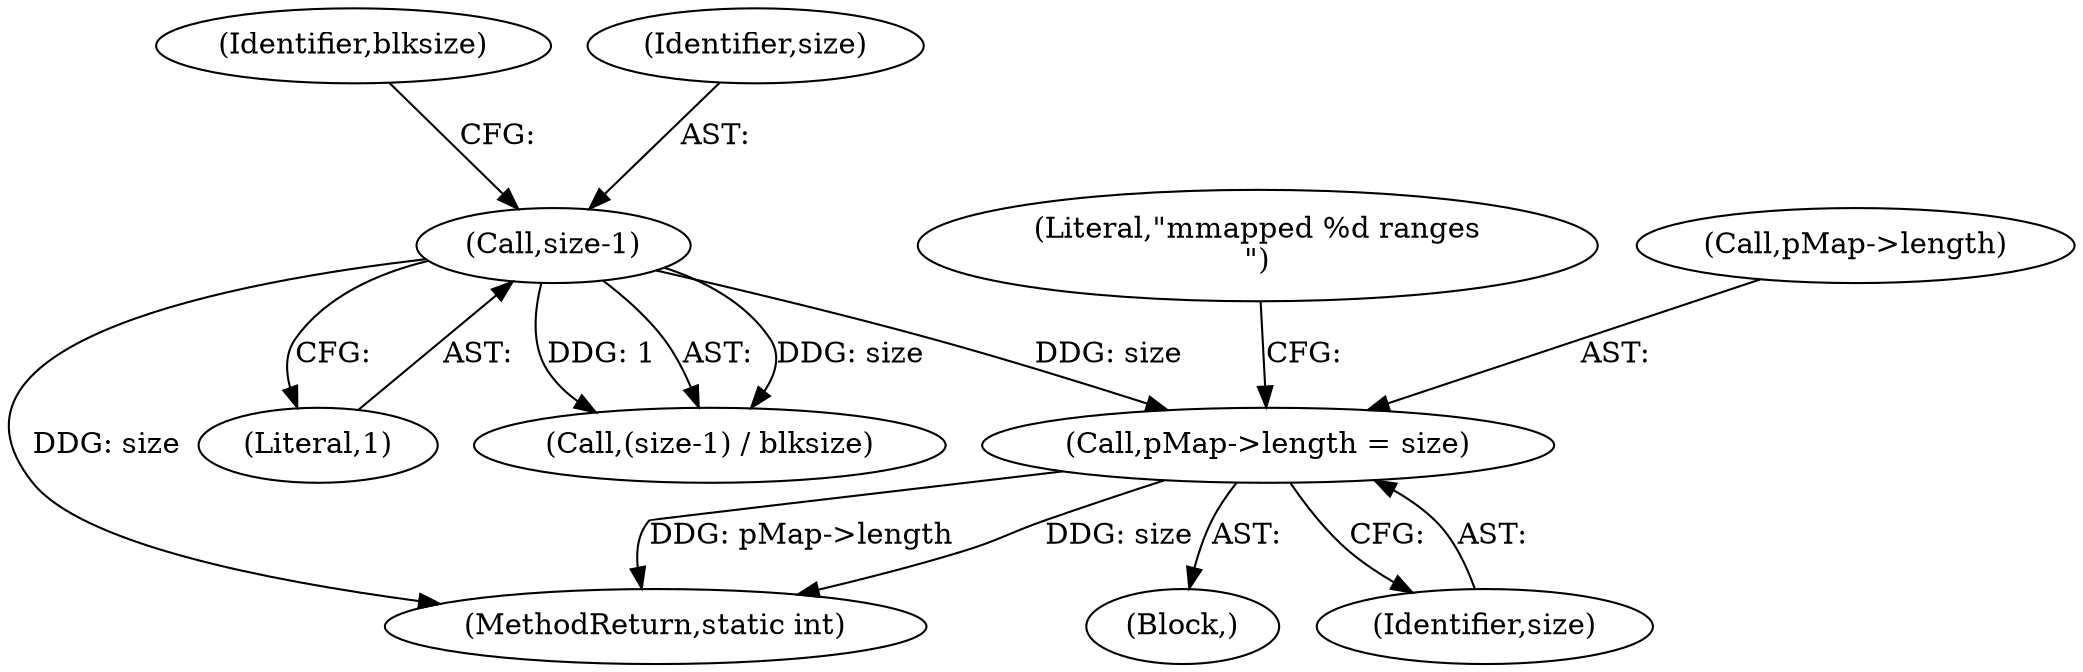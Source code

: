 digraph "1_Android_28a566f7731b4cb76d2a9ba16d997ac5aeb07dad@pointer" {
"1000370" [label="(Call,pMap->length = size)"];
"1000170" [label="(Call,size-1)"];
"1000169" [label="(Call,(size-1) / blksize)"];
"1000170" [label="(Call,size-1)"];
"1000173" [label="(Identifier,blksize)"];
"1000171" [label="(Identifier,size)"];
"1000380" [label="(MethodReturn,static int)"];
"1000172" [label="(Literal,1)"];
"1000103" [label="(Block,)"];
"1000370" [label="(Call,pMap->length = size)"];
"1000376" [label="(Literal,\"mmapped %d ranges\n\")"];
"1000371" [label="(Call,pMap->length)"];
"1000374" [label="(Identifier,size)"];
"1000370" -> "1000103"  [label="AST: "];
"1000370" -> "1000374"  [label="CFG: "];
"1000371" -> "1000370"  [label="AST: "];
"1000374" -> "1000370"  [label="AST: "];
"1000376" -> "1000370"  [label="CFG: "];
"1000370" -> "1000380"  [label="DDG: size"];
"1000370" -> "1000380"  [label="DDG: pMap->length"];
"1000170" -> "1000370"  [label="DDG: size"];
"1000170" -> "1000169"  [label="AST: "];
"1000170" -> "1000172"  [label="CFG: "];
"1000171" -> "1000170"  [label="AST: "];
"1000172" -> "1000170"  [label="AST: "];
"1000173" -> "1000170"  [label="CFG: "];
"1000170" -> "1000380"  [label="DDG: size"];
"1000170" -> "1000169"  [label="DDG: size"];
"1000170" -> "1000169"  [label="DDG: 1"];
}
